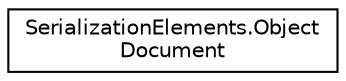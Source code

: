 digraph "Graphical Class Hierarchy"
{
 // LATEX_PDF_SIZE
  edge [fontname="Helvetica",fontsize="10",labelfontname="Helvetica",labelfontsize="10"];
  node [fontname="Helvetica",fontsize="10",shape=record];
  rankdir="LR";
  Node0 [label="SerializationElements.Object\lDocument",height=0.2,width=0.4,color="black", fillcolor="white", style="filled",URL="$class_serialization_elements_1_1_object_document.html",tooltip=" "];
}
